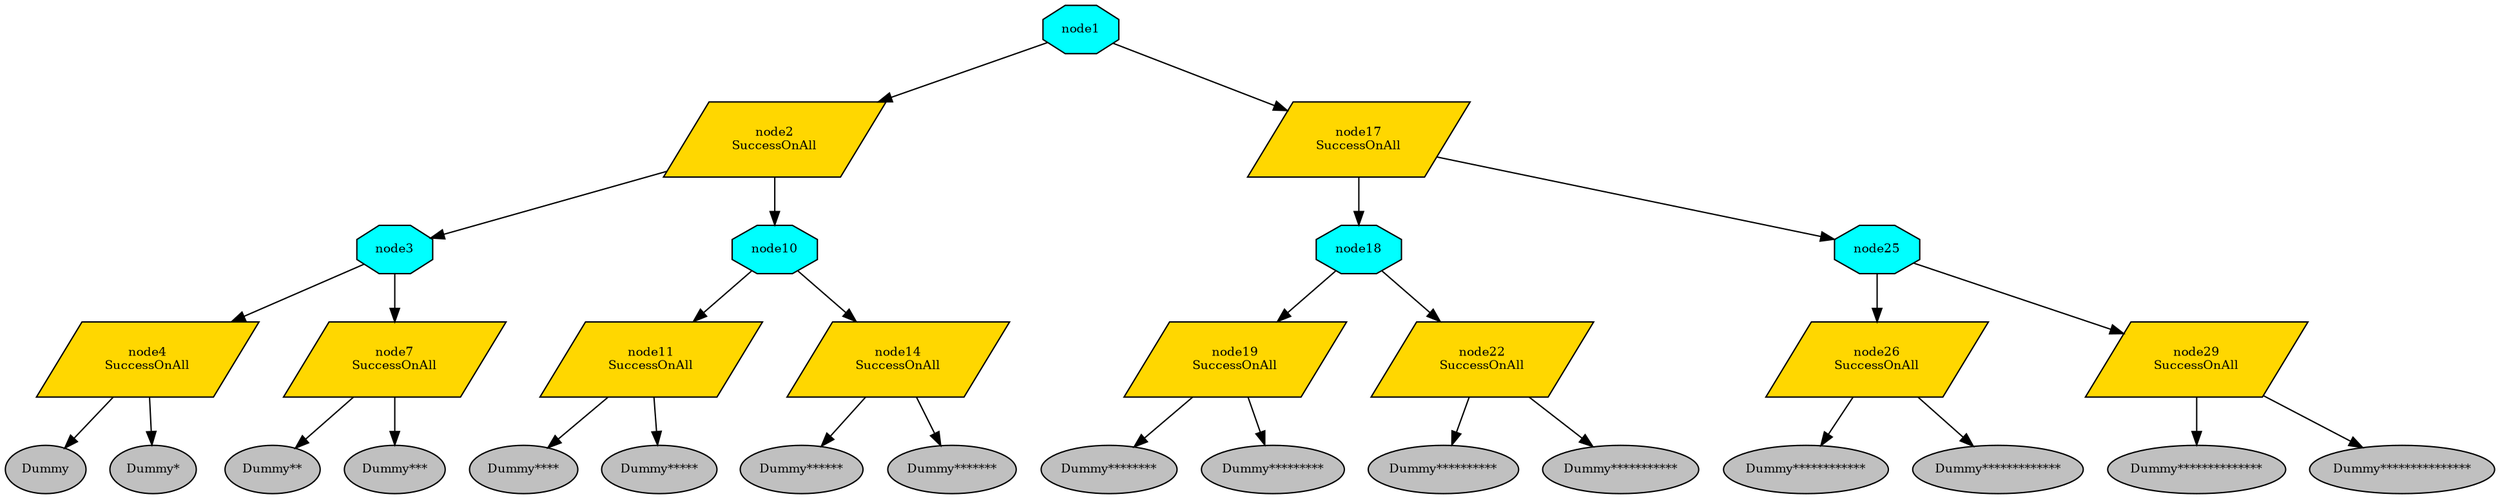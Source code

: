 digraph pastafarianism {
ordering=out;
graph [fontname="times-roman"];
node [fontname="times-roman"];
edge [fontname="times-roman"];
node1 [fillcolor=cyan, fontcolor=black, fontsize=9, label=node1, shape=octagon, style=filled];
node2 [fillcolor=gold, fontcolor=black, fontsize=9, label="node2\nSuccessOnAll", shape=parallelogram, style=filled];
node1 -> node2;
node3 [fillcolor=cyan, fontcolor=black, fontsize=9, label=node3, shape=octagon, style=filled];
node2 -> node3;
node4 [fillcolor=gold, fontcolor=black, fontsize=9, label="node4\nSuccessOnAll", shape=parallelogram, style=filled];
node3 -> node4;
Dummy [fillcolor=gray, fontcolor=black, fontsize=9, label=Dummy, shape=ellipse, style=filled];
node4 -> Dummy;
"Dummy*" [fillcolor=gray, fontcolor=black, fontsize=9, label="Dummy*", shape=ellipse, style=filled];
node4 -> "Dummy*";
node7 [fillcolor=gold, fontcolor=black, fontsize=9, label="node7\nSuccessOnAll", shape=parallelogram, style=filled];
node3 -> node7;
"Dummy**" [fillcolor=gray, fontcolor=black, fontsize=9, label="Dummy**", shape=ellipse, style=filled];
node7 -> "Dummy**";
"Dummy***" [fillcolor=gray, fontcolor=black, fontsize=9, label="Dummy***", shape=ellipse, style=filled];
node7 -> "Dummy***";
node10 [fillcolor=cyan, fontcolor=black, fontsize=9, label=node10, shape=octagon, style=filled];
node2 -> node10;
node11 [fillcolor=gold, fontcolor=black, fontsize=9, label="node11\nSuccessOnAll", shape=parallelogram, style=filled];
node10 -> node11;
"Dummy****" [fillcolor=gray, fontcolor=black, fontsize=9, label="Dummy****", shape=ellipse, style=filled];
node11 -> "Dummy****";
"Dummy*****" [fillcolor=gray, fontcolor=black, fontsize=9, label="Dummy*****", shape=ellipse, style=filled];
node11 -> "Dummy*****";
node14 [fillcolor=gold, fontcolor=black, fontsize=9, label="node14\nSuccessOnAll", shape=parallelogram, style=filled];
node10 -> node14;
"Dummy******" [fillcolor=gray, fontcolor=black, fontsize=9, label="Dummy******", shape=ellipse, style=filled];
node14 -> "Dummy******";
"Dummy*******" [fillcolor=gray, fontcolor=black, fontsize=9, label="Dummy*******", shape=ellipse, style=filled];
node14 -> "Dummy*******";
node17 [fillcolor=gold, fontcolor=black, fontsize=9, label="node17\nSuccessOnAll", shape=parallelogram, style=filled];
node1 -> node17;
node18 [fillcolor=cyan, fontcolor=black, fontsize=9, label=node18, shape=octagon, style=filled];
node17 -> node18;
node19 [fillcolor=gold, fontcolor=black, fontsize=9, label="node19\nSuccessOnAll", shape=parallelogram, style=filled];
node18 -> node19;
"Dummy********" [fillcolor=gray, fontcolor=black, fontsize=9, label="Dummy********", shape=ellipse, style=filled];
node19 -> "Dummy********";
"Dummy*********" [fillcolor=gray, fontcolor=black, fontsize=9, label="Dummy*********", shape=ellipse, style=filled];
node19 -> "Dummy*********";
node22 [fillcolor=gold, fontcolor=black, fontsize=9, label="node22\nSuccessOnAll", shape=parallelogram, style=filled];
node18 -> node22;
"Dummy**********" [fillcolor=gray, fontcolor=black, fontsize=9, label="Dummy**********", shape=ellipse, style=filled];
node22 -> "Dummy**********";
"Dummy***********" [fillcolor=gray, fontcolor=black, fontsize=9, label="Dummy***********", shape=ellipse, style=filled];
node22 -> "Dummy***********";
node25 [fillcolor=cyan, fontcolor=black, fontsize=9, label=node25, shape=octagon, style=filled];
node17 -> node25;
node26 [fillcolor=gold, fontcolor=black, fontsize=9, label="node26\nSuccessOnAll", shape=parallelogram, style=filled];
node25 -> node26;
"Dummy************" [fillcolor=gray, fontcolor=black, fontsize=9, label="Dummy************", shape=ellipse, style=filled];
node26 -> "Dummy************";
"Dummy*************" [fillcolor=gray, fontcolor=black, fontsize=9, label="Dummy*************", shape=ellipse, style=filled];
node26 -> "Dummy*************";
node29 [fillcolor=gold, fontcolor=black, fontsize=9, label="node29\nSuccessOnAll", shape=parallelogram, style=filled];
node25 -> node29;
"Dummy**************" [fillcolor=gray, fontcolor=black, fontsize=9, label="Dummy**************", shape=ellipse, style=filled];
node29 -> "Dummy**************";
"Dummy***************" [fillcolor=gray, fontcolor=black, fontsize=9, label="Dummy***************", shape=ellipse, style=filled];
node29 -> "Dummy***************";
}

